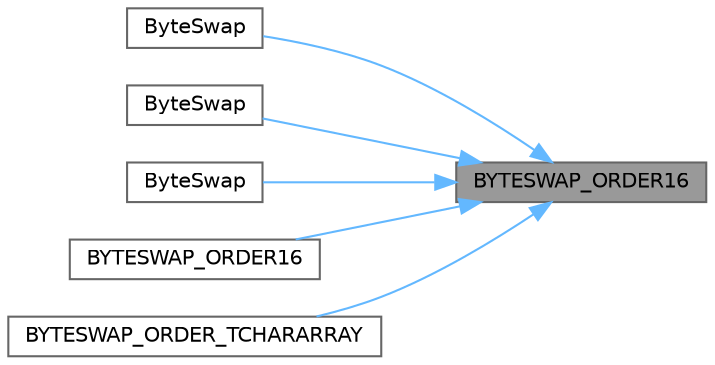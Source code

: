 digraph "BYTESWAP_ORDER16"
{
 // INTERACTIVE_SVG=YES
 // LATEX_PDF_SIZE
  bgcolor="transparent";
  edge [fontname=Helvetica,fontsize=10,labelfontname=Helvetica,labelfontsize=10];
  node [fontname=Helvetica,fontsize=10,shape=box,height=0.2,width=0.4];
  rankdir="RL";
  Node1 [id="Node000001",label="BYTESWAP_ORDER16",height=0.2,width=0.4,color="gray40", fillcolor="grey60", style="filled", fontcolor="black",tooltip=" "];
  Node1 -> Node2 [id="edge1_Node000001_Node000002",dir="back",color="steelblue1",style="solid",tooltip=" "];
  Node2 [id="Node000002",label="ByteSwap",height=0.2,width=0.4,color="grey40", fillcolor="white", style="filled",URL="$dc/dd7/ByteSwap_8h.html#aac49bb8b46934e9831c4d2c480b5eaa8",tooltip=" "];
  Node1 -> Node3 [id="edge2_Node000001_Node000003",dir="back",color="steelblue1",style="solid",tooltip=" "];
  Node3 [id="Node000003",label="ByteSwap",height=0.2,width=0.4,color="grey40", fillcolor="white", style="filled",URL="$dc/dd7/ByteSwap_8h.html#a3070b4268f28e5551da2304ed9185ed4",tooltip=" "];
  Node1 -> Node4 [id="edge3_Node000001_Node000004",dir="back",color="steelblue1",style="solid",tooltip=" "];
  Node4 [id="Node000004",label="ByteSwap",height=0.2,width=0.4,color="grey40", fillcolor="white", style="filled",URL="$dc/dd7/ByteSwap_8h.html#a32380fbeaf936759f9a765335b6c504c",tooltip=" "];
  Node1 -> Node5 [id="edge4_Node000001_Node000005",dir="back",color="steelblue1",style="solid",tooltip=" "];
  Node5 [id="Node000005",label="BYTESWAP_ORDER16",height=0.2,width=0.4,color="grey40", fillcolor="white", style="filled",URL="$dc/dd7/ByteSwap_8h.html#a1755e298945a9dfb60596e83d9b776f6",tooltip=" "];
  Node1 -> Node6 [id="edge5_Node000001_Node000006",dir="back",color="steelblue1",style="solid",tooltip=" "];
  Node6 [id="Node000006",label="BYTESWAP_ORDER_TCHARARRAY",height=0.2,width=0.4,color="grey40", fillcolor="white", style="filled",URL="$dc/dd7/ByteSwap_8h.html#a8233797e657b29061da0e233fdc59bdd",tooltip=" "];
}
